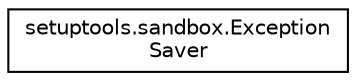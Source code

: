 digraph "Graphical Class Hierarchy"
{
 // LATEX_PDF_SIZE
  edge [fontname="Helvetica",fontsize="10",labelfontname="Helvetica",labelfontsize="10"];
  node [fontname="Helvetica",fontsize="10",shape=record];
  rankdir="LR";
  Node0 [label="setuptools.sandbox.Exception\lSaver",height=0.2,width=0.4,color="black", fillcolor="white", style="filled",URL="$classsetuptools_1_1sandbox_1_1_exception_saver.html",tooltip=" "];
}
